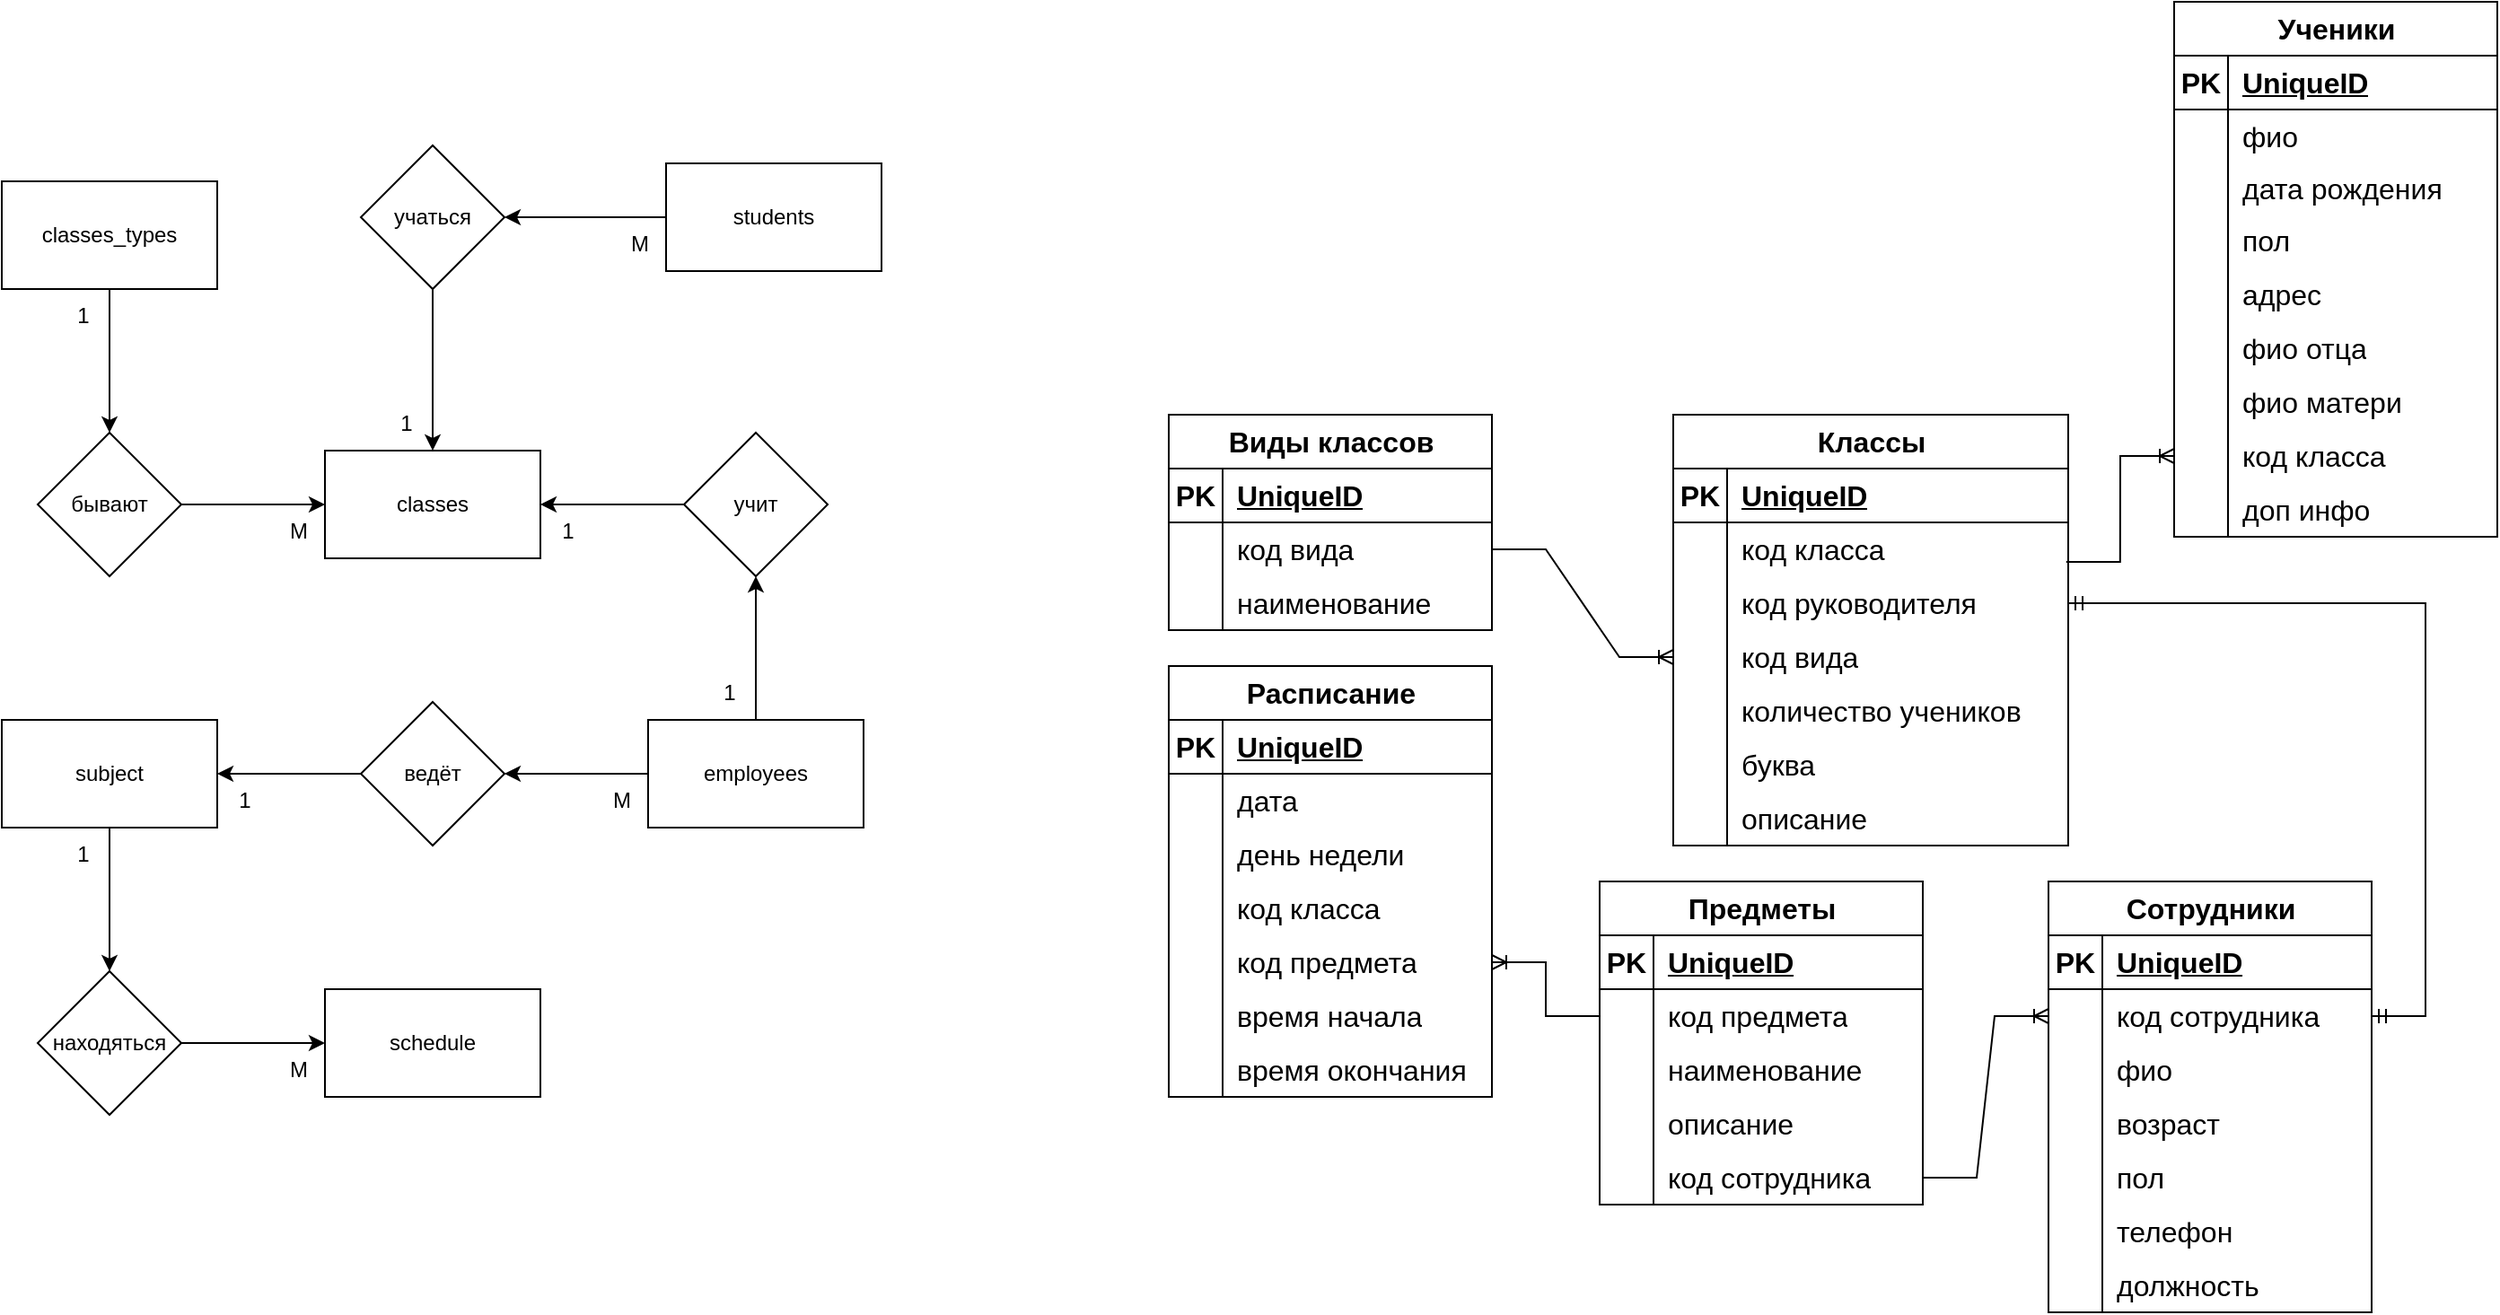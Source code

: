 <mxfile version="22.1.12" type="device">
  <diagram name="Страница — 1" id="udz5jF7b_yETzvx5t7V3">
    <mxGraphModel dx="4974" dy="5427" grid="1" gridSize="10" guides="1" tooltips="1" connect="1" arrows="1" fold="1" page="1" pageScale="1" pageWidth="3300" pageHeight="4681" background="none" math="0" shadow="0">
      <root>
        <mxCell id="0" />
        <mxCell id="1" parent="0" />
        <mxCell id="CUvUsSpWCj9z8Dm32LFg-7" value="Расписание" style="shape=table;startSize=30;container=1;collapsible=1;childLayout=tableLayout;fixedRows=1;rowLines=0;fontStyle=1;align=center;resizeLast=1;html=1;fontSize=16;" parent="1" vertex="1">
          <mxGeometry x="-130" y="-270" width="180" height="240" as="geometry" />
        </mxCell>
        <mxCell id="CUvUsSpWCj9z8Dm32LFg-8" value="" style="shape=tableRow;horizontal=0;startSize=0;swimlaneHead=0;swimlaneBody=0;fillColor=none;collapsible=0;dropTarget=0;points=[[0,0.5],[1,0.5]];portConstraint=eastwest;top=0;left=0;right=0;bottom=1;fontSize=16;" parent="CUvUsSpWCj9z8Dm32LFg-7" vertex="1">
          <mxGeometry y="30" width="180" height="30" as="geometry" />
        </mxCell>
        <mxCell id="CUvUsSpWCj9z8Dm32LFg-9" value="PK" style="shape=partialRectangle;connectable=0;fillColor=none;top=0;left=0;bottom=0;right=0;fontStyle=1;overflow=hidden;whiteSpace=wrap;html=1;fontSize=16;" parent="CUvUsSpWCj9z8Dm32LFg-8" vertex="1">
          <mxGeometry width="30" height="30" as="geometry">
            <mxRectangle width="30" height="30" as="alternateBounds" />
          </mxGeometry>
        </mxCell>
        <mxCell id="CUvUsSpWCj9z8Dm32LFg-10" value="UniqueID" style="shape=partialRectangle;connectable=0;fillColor=none;top=0;left=0;bottom=0;right=0;align=left;spacingLeft=6;fontStyle=5;overflow=hidden;whiteSpace=wrap;html=1;fontSize=16;" parent="CUvUsSpWCj9z8Dm32LFg-8" vertex="1">
          <mxGeometry x="30" width="150" height="30" as="geometry">
            <mxRectangle width="150" height="30" as="alternateBounds" />
          </mxGeometry>
        </mxCell>
        <mxCell id="CUvUsSpWCj9z8Dm32LFg-11" value="" style="shape=tableRow;horizontal=0;startSize=0;swimlaneHead=0;swimlaneBody=0;fillColor=none;collapsible=0;dropTarget=0;points=[[0,0.5],[1,0.5]];portConstraint=eastwest;top=0;left=0;right=0;bottom=0;fontSize=16;" parent="CUvUsSpWCj9z8Dm32LFg-7" vertex="1">
          <mxGeometry y="60" width="180" height="30" as="geometry" />
        </mxCell>
        <mxCell id="CUvUsSpWCj9z8Dm32LFg-12" value="" style="shape=partialRectangle;connectable=0;fillColor=none;top=0;left=0;bottom=0;right=0;editable=1;overflow=hidden;whiteSpace=wrap;html=1;fontSize=16;" parent="CUvUsSpWCj9z8Dm32LFg-11" vertex="1">
          <mxGeometry width="30" height="30" as="geometry">
            <mxRectangle width="30" height="30" as="alternateBounds" />
          </mxGeometry>
        </mxCell>
        <mxCell id="CUvUsSpWCj9z8Dm32LFg-13" value="дата" style="shape=partialRectangle;connectable=0;fillColor=none;top=0;left=0;bottom=0;right=0;align=left;spacingLeft=6;overflow=hidden;whiteSpace=wrap;html=1;fontSize=16;" parent="CUvUsSpWCj9z8Dm32LFg-11" vertex="1">
          <mxGeometry x="30" width="150" height="30" as="geometry">
            <mxRectangle width="150" height="30" as="alternateBounds" />
          </mxGeometry>
        </mxCell>
        <mxCell id="CUvUsSpWCj9z8Dm32LFg-14" value="" style="shape=tableRow;horizontal=0;startSize=0;swimlaneHead=0;swimlaneBody=0;fillColor=none;collapsible=0;dropTarget=0;points=[[0,0.5],[1,0.5]];portConstraint=eastwest;top=0;left=0;right=0;bottom=0;fontSize=16;" parent="CUvUsSpWCj9z8Dm32LFg-7" vertex="1">
          <mxGeometry y="90" width="180" height="30" as="geometry" />
        </mxCell>
        <mxCell id="CUvUsSpWCj9z8Dm32LFg-15" value="" style="shape=partialRectangle;connectable=0;fillColor=none;top=0;left=0;bottom=0;right=0;editable=1;overflow=hidden;whiteSpace=wrap;html=1;fontSize=16;" parent="CUvUsSpWCj9z8Dm32LFg-14" vertex="1">
          <mxGeometry width="30" height="30" as="geometry">
            <mxRectangle width="30" height="30" as="alternateBounds" />
          </mxGeometry>
        </mxCell>
        <mxCell id="CUvUsSpWCj9z8Dm32LFg-16" value="день недели" style="shape=partialRectangle;connectable=0;fillColor=none;top=0;left=0;bottom=0;right=0;align=left;spacingLeft=6;overflow=hidden;whiteSpace=wrap;html=1;fontSize=16;" parent="CUvUsSpWCj9z8Dm32LFg-14" vertex="1">
          <mxGeometry x="30" width="150" height="30" as="geometry">
            <mxRectangle width="150" height="30" as="alternateBounds" />
          </mxGeometry>
        </mxCell>
        <mxCell id="CUvUsSpWCj9z8Dm32LFg-17" value="" style="shape=tableRow;horizontal=0;startSize=0;swimlaneHead=0;swimlaneBody=0;fillColor=none;collapsible=0;dropTarget=0;points=[[0,0.5],[1,0.5]];portConstraint=eastwest;top=0;left=0;right=0;bottom=0;fontSize=16;" parent="CUvUsSpWCj9z8Dm32LFg-7" vertex="1">
          <mxGeometry y="120" width="180" height="30" as="geometry" />
        </mxCell>
        <mxCell id="CUvUsSpWCj9z8Dm32LFg-18" value="" style="shape=partialRectangle;connectable=0;fillColor=none;top=0;left=0;bottom=0;right=0;editable=1;overflow=hidden;whiteSpace=wrap;html=1;fontSize=16;" parent="CUvUsSpWCj9z8Dm32LFg-17" vertex="1">
          <mxGeometry width="30" height="30" as="geometry">
            <mxRectangle width="30" height="30" as="alternateBounds" />
          </mxGeometry>
        </mxCell>
        <mxCell id="CUvUsSpWCj9z8Dm32LFg-19" value="код класса" style="shape=partialRectangle;connectable=0;fillColor=none;top=0;left=0;bottom=0;right=0;align=left;spacingLeft=6;overflow=hidden;whiteSpace=wrap;html=1;fontSize=16;" parent="CUvUsSpWCj9z8Dm32LFg-17" vertex="1">
          <mxGeometry x="30" width="150" height="30" as="geometry">
            <mxRectangle width="150" height="30" as="alternateBounds" />
          </mxGeometry>
        </mxCell>
        <mxCell id="CUvUsSpWCj9z8Dm32LFg-85" style="shape=tableRow;horizontal=0;startSize=0;swimlaneHead=0;swimlaneBody=0;fillColor=none;collapsible=0;dropTarget=0;points=[[0,0.5],[1,0.5]];portConstraint=eastwest;top=0;left=0;right=0;bottom=0;fontSize=16;" parent="CUvUsSpWCj9z8Dm32LFg-7" vertex="1">
          <mxGeometry y="150" width="180" height="30" as="geometry" />
        </mxCell>
        <mxCell id="CUvUsSpWCj9z8Dm32LFg-86" style="shape=partialRectangle;connectable=0;fillColor=none;top=0;left=0;bottom=0;right=0;editable=1;overflow=hidden;whiteSpace=wrap;html=1;fontSize=16;" parent="CUvUsSpWCj9z8Dm32LFg-85" vertex="1">
          <mxGeometry width="30" height="30" as="geometry">
            <mxRectangle width="30" height="30" as="alternateBounds" />
          </mxGeometry>
        </mxCell>
        <mxCell id="CUvUsSpWCj9z8Dm32LFg-87" value="код предмета" style="shape=partialRectangle;connectable=0;fillColor=none;top=0;left=0;bottom=0;right=0;align=left;spacingLeft=6;overflow=hidden;whiteSpace=wrap;html=1;fontSize=16;" parent="CUvUsSpWCj9z8Dm32LFg-85" vertex="1">
          <mxGeometry x="30" width="150" height="30" as="geometry">
            <mxRectangle width="150" height="30" as="alternateBounds" />
          </mxGeometry>
        </mxCell>
        <mxCell id="CUvUsSpWCj9z8Dm32LFg-88" style="shape=tableRow;horizontal=0;startSize=0;swimlaneHead=0;swimlaneBody=0;fillColor=none;collapsible=0;dropTarget=0;points=[[0,0.5],[1,0.5]];portConstraint=eastwest;top=0;left=0;right=0;bottom=0;fontSize=16;" parent="CUvUsSpWCj9z8Dm32LFg-7" vertex="1">
          <mxGeometry y="180" width="180" height="30" as="geometry" />
        </mxCell>
        <mxCell id="CUvUsSpWCj9z8Dm32LFg-89" style="shape=partialRectangle;connectable=0;fillColor=none;top=0;left=0;bottom=0;right=0;editable=1;overflow=hidden;whiteSpace=wrap;html=1;fontSize=16;" parent="CUvUsSpWCj9z8Dm32LFg-88" vertex="1">
          <mxGeometry width="30" height="30" as="geometry">
            <mxRectangle width="30" height="30" as="alternateBounds" />
          </mxGeometry>
        </mxCell>
        <mxCell id="CUvUsSpWCj9z8Dm32LFg-90" value="время начала" style="shape=partialRectangle;connectable=0;fillColor=none;top=0;left=0;bottom=0;right=0;align=left;spacingLeft=6;overflow=hidden;whiteSpace=wrap;html=1;fontSize=16;" parent="CUvUsSpWCj9z8Dm32LFg-88" vertex="1">
          <mxGeometry x="30" width="150" height="30" as="geometry">
            <mxRectangle width="150" height="30" as="alternateBounds" />
          </mxGeometry>
        </mxCell>
        <mxCell id="CUvUsSpWCj9z8Dm32LFg-91" style="shape=tableRow;horizontal=0;startSize=0;swimlaneHead=0;swimlaneBody=0;fillColor=none;collapsible=0;dropTarget=0;points=[[0,0.5],[1,0.5]];portConstraint=eastwest;top=0;left=0;right=0;bottom=0;fontSize=16;" parent="CUvUsSpWCj9z8Dm32LFg-7" vertex="1">
          <mxGeometry y="210" width="180" height="30" as="geometry" />
        </mxCell>
        <mxCell id="CUvUsSpWCj9z8Dm32LFg-92" style="shape=partialRectangle;connectable=0;fillColor=none;top=0;left=0;bottom=0;right=0;editable=1;overflow=hidden;whiteSpace=wrap;html=1;fontSize=16;" parent="CUvUsSpWCj9z8Dm32LFg-91" vertex="1">
          <mxGeometry width="30" height="30" as="geometry">
            <mxRectangle width="30" height="30" as="alternateBounds" />
          </mxGeometry>
        </mxCell>
        <mxCell id="CUvUsSpWCj9z8Dm32LFg-93" value="время окончания" style="shape=partialRectangle;connectable=0;fillColor=none;top=0;left=0;bottom=0;right=0;align=left;spacingLeft=6;overflow=hidden;whiteSpace=wrap;html=1;fontSize=16;" parent="CUvUsSpWCj9z8Dm32LFg-91" vertex="1">
          <mxGeometry x="30" width="150" height="30" as="geometry">
            <mxRectangle width="150" height="30" as="alternateBounds" />
          </mxGeometry>
        </mxCell>
        <mxCell id="CUvUsSpWCj9z8Dm32LFg-20" value="Сотрудники" style="shape=table;startSize=30;container=1;collapsible=1;childLayout=tableLayout;fixedRows=1;rowLines=0;fontStyle=1;align=center;resizeLast=1;html=1;fontSize=16;" parent="1" vertex="1">
          <mxGeometry x="360" y="-150" width="180" height="240" as="geometry" />
        </mxCell>
        <mxCell id="CUvUsSpWCj9z8Dm32LFg-21" value="" style="shape=tableRow;horizontal=0;startSize=0;swimlaneHead=0;swimlaneBody=0;fillColor=none;collapsible=0;dropTarget=0;points=[[0,0.5],[1,0.5]];portConstraint=eastwest;top=0;left=0;right=0;bottom=1;fontSize=16;" parent="CUvUsSpWCj9z8Dm32LFg-20" vertex="1">
          <mxGeometry y="30" width="180" height="30" as="geometry" />
        </mxCell>
        <mxCell id="CUvUsSpWCj9z8Dm32LFg-22" value="PK" style="shape=partialRectangle;connectable=0;fillColor=none;top=0;left=0;bottom=0;right=0;fontStyle=1;overflow=hidden;whiteSpace=wrap;html=1;fontSize=16;" parent="CUvUsSpWCj9z8Dm32LFg-21" vertex="1">
          <mxGeometry width="30" height="30" as="geometry">
            <mxRectangle width="30" height="30" as="alternateBounds" />
          </mxGeometry>
        </mxCell>
        <mxCell id="CUvUsSpWCj9z8Dm32LFg-23" value="UniqueID" style="shape=partialRectangle;connectable=0;fillColor=none;top=0;left=0;bottom=0;right=0;align=left;spacingLeft=6;fontStyle=5;overflow=hidden;whiteSpace=wrap;html=1;fontSize=16;" parent="CUvUsSpWCj9z8Dm32LFg-21" vertex="1">
          <mxGeometry x="30" width="150" height="30" as="geometry">
            <mxRectangle width="150" height="30" as="alternateBounds" />
          </mxGeometry>
        </mxCell>
        <mxCell id="CUvUsSpWCj9z8Dm32LFg-24" value="" style="shape=tableRow;horizontal=0;startSize=0;swimlaneHead=0;swimlaneBody=0;fillColor=none;collapsible=0;dropTarget=0;points=[[0,0.5],[1,0.5]];portConstraint=eastwest;top=0;left=0;right=0;bottom=0;fontSize=16;" parent="CUvUsSpWCj9z8Dm32LFg-20" vertex="1">
          <mxGeometry y="60" width="180" height="30" as="geometry" />
        </mxCell>
        <mxCell id="CUvUsSpWCj9z8Dm32LFg-25" value="" style="shape=partialRectangle;connectable=0;fillColor=none;top=0;left=0;bottom=0;right=0;editable=1;overflow=hidden;whiteSpace=wrap;html=1;fontSize=16;" parent="CUvUsSpWCj9z8Dm32LFg-24" vertex="1">
          <mxGeometry width="30" height="30" as="geometry">
            <mxRectangle width="30" height="30" as="alternateBounds" />
          </mxGeometry>
        </mxCell>
        <mxCell id="CUvUsSpWCj9z8Dm32LFg-26" value="код сотрудника" style="shape=partialRectangle;connectable=0;fillColor=none;top=0;left=0;bottom=0;right=0;align=left;spacingLeft=6;overflow=hidden;whiteSpace=wrap;html=1;fontSize=16;" parent="CUvUsSpWCj9z8Dm32LFg-24" vertex="1">
          <mxGeometry x="30" width="150" height="30" as="geometry">
            <mxRectangle width="150" height="30" as="alternateBounds" />
          </mxGeometry>
        </mxCell>
        <mxCell id="CUvUsSpWCj9z8Dm32LFg-27" value="" style="shape=tableRow;horizontal=0;startSize=0;swimlaneHead=0;swimlaneBody=0;fillColor=none;collapsible=0;dropTarget=0;points=[[0,0.5],[1,0.5]];portConstraint=eastwest;top=0;left=0;right=0;bottom=0;fontSize=16;" parent="CUvUsSpWCj9z8Dm32LFg-20" vertex="1">
          <mxGeometry y="90" width="180" height="30" as="geometry" />
        </mxCell>
        <mxCell id="CUvUsSpWCj9z8Dm32LFg-28" value="" style="shape=partialRectangle;connectable=0;fillColor=none;top=0;left=0;bottom=0;right=0;editable=1;overflow=hidden;whiteSpace=wrap;html=1;fontSize=16;" parent="CUvUsSpWCj9z8Dm32LFg-27" vertex="1">
          <mxGeometry width="30" height="30" as="geometry">
            <mxRectangle width="30" height="30" as="alternateBounds" />
          </mxGeometry>
        </mxCell>
        <mxCell id="CUvUsSpWCj9z8Dm32LFg-29" value="фио" style="shape=partialRectangle;connectable=0;fillColor=none;top=0;left=0;bottom=0;right=0;align=left;spacingLeft=6;overflow=hidden;whiteSpace=wrap;html=1;fontSize=16;" parent="CUvUsSpWCj9z8Dm32LFg-27" vertex="1">
          <mxGeometry x="30" width="150" height="30" as="geometry">
            <mxRectangle width="150" height="30" as="alternateBounds" />
          </mxGeometry>
        </mxCell>
        <mxCell id="CUvUsSpWCj9z8Dm32LFg-30" value="" style="shape=tableRow;horizontal=0;startSize=0;swimlaneHead=0;swimlaneBody=0;fillColor=none;collapsible=0;dropTarget=0;points=[[0,0.5],[1,0.5]];portConstraint=eastwest;top=0;left=0;right=0;bottom=0;fontSize=16;" parent="CUvUsSpWCj9z8Dm32LFg-20" vertex="1">
          <mxGeometry y="120" width="180" height="30" as="geometry" />
        </mxCell>
        <mxCell id="CUvUsSpWCj9z8Dm32LFg-31" value="" style="shape=partialRectangle;connectable=0;fillColor=none;top=0;left=0;bottom=0;right=0;editable=1;overflow=hidden;whiteSpace=wrap;html=1;fontSize=16;" parent="CUvUsSpWCj9z8Dm32LFg-30" vertex="1">
          <mxGeometry width="30" height="30" as="geometry">
            <mxRectangle width="30" height="30" as="alternateBounds" />
          </mxGeometry>
        </mxCell>
        <mxCell id="CUvUsSpWCj9z8Dm32LFg-32" value="возраст" style="shape=partialRectangle;connectable=0;fillColor=none;top=0;left=0;bottom=0;right=0;align=left;spacingLeft=6;overflow=hidden;whiteSpace=wrap;html=1;fontSize=16;" parent="CUvUsSpWCj9z8Dm32LFg-30" vertex="1">
          <mxGeometry x="30" width="150" height="30" as="geometry">
            <mxRectangle width="150" height="30" as="alternateBounds" />
          </mxGeometry>
        </mxCell>
        <mxCell id="CUvUsSpWCj9z8Dm32LFg-133" style="shape=tableRow;horizontal=0;startSize=0;swimlaneHead=0;swimlaneBody=0;fillColor=none;collapsible=0;dropTarget=0;points=[[0,0.5],[1,0.5]];portConstraint=eastwest;top=0;left=0;right=0;bottom=0;fontSize=16;" parent="CUvUsSpWCj9z8Dm32LFg-20" vertex="1">
          <mxGeometry y="150" width="180" height="30" as="geometry" />
        </mxCell>
        <mxCell id="CUvUsSpWCj9z8Dm32LFg-134" style="shape=partialRectangle;connectable=0;fillColor=none;top=0;left=0;bottom=0;right=0;editable=1;overflow=hidden;whiteSpace=wrap;html=1;fontSize=16;" parent="CUvUsSpWCj9z8Dm32LFg-133" vertex="1">
          <mxGeometry width="30" height="30" as="geometry">
            <mxRectangle width="30" height="30" as="alternateBounds" />
          </mxGeometry>
        </mxCell>
        <mxCell id="CUvUsSpWCj9z8Dm32LFg-135" value="пол" style="shape=partialRectangle;connectable=0;fillColor=none;top=0;left=0;bottom=0;right=0;align=left;spacingLeft=6;overflow=hidden;whiteSpace=wrap;html=1;fontSize=16;" parent="CUvUsSpWCj9z8Dm32LFg-133" vertex="1">
          <mxGeometry x="30" width="150" height="30" as="geometry">
            <mxRectangle width="150" height="30" as="alternateBounds" />
          </mxGeometry>
        </mxCell>
        <mxCell id="CUvUsSpWCj9z8Dm32LFg-136" style="shape=tableRow;horizontal=0;startSize=0;swimlaneHead=0;swimlaneBody=0;fillColor=none;collapsible=0;dropTarget=0;points=[[0,0.5],[1,0.5]];portConstraint=eastwest;top=0;left=0;right=0;bottom=0;fontSize=16;" parent="CUvUsSpWCj9z8Dm32LFg-20" vertex="1">
          <mxGeometry y="180" width="180" height="30" as="geometry" />
        </mxCell>
        <mxCell id="CUvUsSpWCj9z8Dm32LFg-137" style="shape=partialRectangle;connectable=0;fillColor=none;top=0;left=0;bottom=0;right=0;editable=1;overflow=hidden;whiteSpace=wrap;html=1;fontSize=16;" parent="CUvUsSpWCj9z8Dm32LFg-136" vertex="1">
          <mxGeometry width="30" height="30" as="geometry">
            <mxRectangle width="30" height="30" as="alternateBounds" />
          </mxGeometry>
        </mxCell>
        <mxCell id="CUvUsSpWCj9z8Dm32LFg-138" value="телефон" style="shape=partialRectangle;connectable=0;fillColor=none;top=0;left=0;bottom=0;right=0;align=left;spacingLeft=6;overflow=hidden;whiteSpace=wrap;html=1;fontSize=16;" parent="CUvUsSpWCj9z8Dm32LFg-136" vertex="1">
          <mxGeometry x="30" width="150" height="30" as="geometry">
            <mxRectangle width="150" height="30" as="alternateBounds" />
          </mxGeometry>
        </mxCell>
        <mxCell id="CUvUsSpWCj9z8Dm32LFg-139" style="shape=tableRow;horizontal=0;startSize=0;swimlaneHead=0;swimlaneBody=0;fillColor=none;collapsible=0;dropTarget=0;points=[[0,0.5],[1,0.5]];portConstraint=eastwest;top=0;left=0;right=0;bottom=0;fontSize=16;" parent="CUvUsSpWCj9z8Dm32LFg-20" vertex="1">
          <mxGeometry y="210" width="180" height="30" as="geometry" />
        </mxCell>
        <mxCell id="CUvUsSpWCj9z8Dm32LFg-140" style="shape=partialRectangle;connectable=0;fillColor=none;top=0;left=0;bottom=0;right=0;editable=1;overflow=hidden;whiteSpace=wrap;html=1;fontSize=16;" parent="CUvUsSpWCj9z8Dm32LFg-139" vertex="1">
          <mxGeometry width="30" height="30" as="geometry">
            <mxRectangle width="30" height="30" as="alternateBounds" />
          </mxGeometry>
        </mxCell>
        <mxCell id="CUvUsSpWCj9z8Dm32LFg-141" value="должность" style="shape=partialRectangle;connectable=0;fillColor=none;top=0;left=0;bottom=0;right=0;align=left;spacingLeft=6;overflow=hidden;whiteSpace=wrap;html=1;fontSize=16;" parent="CUvUsSpWCj9z8Dm32LFg-139" vertex="1">
          <mxGeometry x="30" width="150" height="30" as="geometry">
            <mxRectangle width="150" height="30" as="alternateBounds" />
          </mxGeometry>
        </mxCell>
        <mxCell id="CUvUsSpWCj9z8Dm32LFg-33" value="Ученики" style="shape=table;startSize=30;container=1;collapsible=1;childLayout=tableLayout;fixedRows=1;rowLines=0;fontStyle=1;align=center;resizeLast=1;html=1;fontSize=16;" parent="1" vertex="1">
          <mxGeometry x="430" y="-640" width="180" height="298" as="geometry" />
        </mxCell>
        <mxCell id="CUvUsSpWCj9z8Dm32LFg-34" value="" style="shape=tableRow;horizontal=0;startSize=0;swimlaneHead=0;swimlaneBody=0;fillColor=none;collapsible=0;dropTarget=0;points=[[0,0.5],[1,0.5]];portConstraint=eastwest;top=0;left=0;right=0;bottom=1;fontSize=16;" parent="CUvUsSpWCj9z8Dm32LFg-33" vertex="1">
          <mxGeometry y="30" width="180" height="30" as="geometry" />
        </mxCell>
        <mxCell id="CUvUsSpWCj9z8Dm32LFg-35" value="PK" style="shape=partialRectangle;connectable=0;fillColor=none;top=0;left=0;bottom=0;right=0;fontStyle=1;overflow=hidden;whiteSpace=wrap;html=1;fontSize=16;" parent="CUvUsSpWCj9z8Dm32LFg-34" vertex="1">
          <mxGeometry width="30" height="30" as="geometry">
            <mxRectangle width="30" height="30" as="alternateBounds" />
          </mxGeometry>
        </mxCell>
        <mxCell id="CUvUsSpWCj9z8Dm32LFg-36" value="UniqueID" style="shape=partialRectangle;connectable=0;fillColor=none;top=0;left=0;bottom=0;right=0;align=left;spacingLeft=6;fontStyle=5;overflow=hidden;whiteSpace=wrap;html=1;fontSize=16;" parent="CUvUsSpWCj9z8Dm32LFg-34" vertex="1">
          <mxGeometry x="30" width="150" height="30" as="geometry">
            <mxRectangle width="150" height="30" as="alternateBounds" />
          </mxGeometry>
        </mxCell>
        <mxCell id="CUvUsSpWCj9z8Dm32LFg-37" value="" style="shape=tableRow;horizontal=0;startSize=0;swimlaneHead=0;swimlaneBody=0;fillColor=none;collapsible=0;dropTarget=0;points=[[0,0.5],[1,0.5]];portConstraint=eastwest;top=0;left=0;right=0;bottom=0;fontSize=16;" parent="CUvUsSpWCj9z8Dm32LFg-33" vertex="1">
          <mxGeometry y="60" width="180" height="30" as="geometry" />
        </mxCell>
        <mxCell id="CUvUsSpWCj9z8Dm32LFg-38" value="" style="shape=partialRectangle;connectable=0;fillColor=none;top=0;left=0;bottom=0;right=0;editable=1;overflow=hidden;whiteSpace=wrap;html=1;fontSize=16;" parent="CUvUsSpWCj9z8Dm32LFg-37" vertex="1">
          <mxGeometry width="30" height="30" as="geometry">
            <mxRectangle width="30" height="30" as="alternateBounds" />
          </mxGeometry>
        </mxCell>
        <mxCell id="CUvUsSpWCj9z8Dm32LFg-39" value="фио" style="shape=partialRectangle;connectable=0;fillColor=none;top=0;left=0;bottom=0;right=0;align=left;spacingLeft=6;overflow=hidden;whiteSpace=wrap;html=1;fontSize=16;" parent="CUvUsSpWCj9z8Dm32LFg-37" vertex="1">
          <mxGeometry x="30" width="150" height="30" as="geometry">
            <mxRectangle width="150" height="30" as="alternateBounds" />
          </mxGeometry>
        </mxCell>
        <mxCell id="CUvUsSpWCj9z8Dm32LFg-40" value="" style="shape=tableRow;horizontal=0;startSize=0;swimlaneHead=0;swimlaneBody=0;fillColor=none;collapsible=0;dropTarget=0;points=[[0,0.5],[1,0.5]];portConstraint=eastwest;top=0;left=0;right=0;bottom=0;fontSize=16;" parent="CUvUsSpWCj9z8Dm32LFg-33" vertex="1">
          <mxGeometry y="90" width="180" height="28" as="geometry" />
        </mxCell>
        <mxCell id="CUvUsSpWCj9z8Dm32LFg-41" value="" style="shape=partialRectangle;connectable=0;fillColor=none;top=0;left=0;bottom=0;right=0;editable=1;overflow=hidden;whiteSpace=wrap;html=1;fontSize=16;" parent="CUvUsSpWCj9z8Dm32LFg-40" vertex="1">
          <mxGeometry width="30" height="28" as="geometry">
            <mxRectangle width="30" height="28" as="alternateBounds" />
          </mxGeometry>
        </mxCell>
        <mxCell id="CUvUsSpWCj9z8Dm32LFg-42" value="дата рождения" style="shape=partialRectangle;connectable=0;fillColor=none;top=0;left=0;bottom=0;right=0;align=left;spacingLeft=6;overflow=hidden;whiteSpace=wrap;html=1;fontSize=16;" parent="CUvUsSpWCj9z8Dm32LFg-40" vertex="1">
          <mxGeometry x="30" width="150" height="28" as="geometry">
            <mxRectangle width="150" height="28" as="alternateBounds" />
          </mxGeometry>
        </mxCell>
        <mxCell id="CUvUsSpWCj9z8Dm32LFg-43" value="" style="shape=tableRow;horizontal=0;startSize=0;swimlaneHead=0;swimlaneBody=0;fillColor=none;collapsible=0;dropTarget=0;points=[[0,0.5],[1,0.5]];portConstraint=eastwest;top=0;left=0;right=0;bottom=0;fontSize=16;" parent="CUvUsSpWCj9z8Dm32LFg-33" vertex="1">
          <mxGeometry y="118" width="180" height="30" as="geometry" />
        </mxCell>
        <mxCell id="CUvUsSpWCj9z8Dm32LFg-44" value="" style="shape=partialRectangle;connectable=0;fillColor=none;top=0;left=0;bottom=0;right=0;editable=1;overflow=hidden;whiteSpace=wrap;html=1;fontSize=16;" parent="CUvUsSpWCj9z8Dm32LFg-43" vertex="1">
          <mxGeometry width="30" height="30" as="geometry">
            <mxRectangle width="30" height="30" as="alternateBounds" />
          </mxGeometry>
        </mxCell>
        <mxCell id="CUvUsSpWCj9z8Dm32LFg-45" value="пол" style="shape=partialRectangle;connectable=0;fillColor=none;top=0;left=0;bottom=0;right=0;align=left;spacingLeft=6;overflow=hidden;whiteSpace=wrap;html=1;fontSize=16;" parent="CUvUsSpWCj9z8Dm32LFg-43" vertex="1">
          <mxGeometry x="30" width="150" height="30" as="geometry">
            <mxRectangle width="150" height="30" as="alternateBounds" />
          </mxGeometry>
        </mxCell>
        <mxCell id="CUvUsSpWCj9z8Dm32LFg-118" style="shape=tableRow;horizontal=0;startSize=0;swimlaneHead=0;swimlaneBody=0;fillColor=none;collapsible=0;dropTarget=0;points=[[0,0.5],[1,0.5]];portConstraint=eastwest;top=0;left=0;right=0;bottom=0;fontSize=16;" parent="CUvUsSpWCj9z8Dm32LFg-33" vertex="1">
          <mxGeometry y="148" width="180" height="30" as="geometry" />
        </mxCell>
        <mxCell id="CUvUsSpWCj9z8Dm32LFg-119" style="shape=partialRectangle;connectable=0;fillColor=none;top=0;left=0;bottom=0;right=0;editable=1;overflow=hidden;whiteSpace=wrap;html=1;fontSize=16;" parent="CUvUsSpWCj9z8Dm32LFg-118" vertex="1">
          <mxGeometry width="30" height="30" as="geometry">
            <mxRectangle width="30" height="30" as="alternateBounds" />
          </mxGeometry>
        </mxCell>
        <mxCell id="CUvUsSpWCj9z8Dm32LFg-120" value="адрес" style="shape=partialRectangle;connectable=0;fillColor=none;top=0;left=0;bottom=0;right=0;align=left;spacingLeft=6;overflow=hidden;whiteSpace=wrap;html=1;fontSize=16;" parent="CUvUsSpWCj9z8Dm32LFg-118" vertex="1">
          <mxGeometry x="30" width="150" height="30" as="geometry">
            <mxRectangle width="150" height="30" as="alternateBounds" />
          </mxGeometry>
        </mxCell>
        <mxCell id="CUvUsSpWCj9z8Dm32LFg-121" style="shape=tableRow;horizontal=0;startSize=0;swimlaneHead=0;swimlaneBody=0;fillColor=none;collapsible=0;dropTarget=0;points=[[0,0.5],[1,0.5]];portConstraint=eastwest;top=0;left=0;right=0;bottom=0;fontSize=16;" parent="CUvUsSpWCj9z8Dm32LFg-33" vertex="1">
          <mxGeometry y="178" width="180" height="30" as="geometry" />
        </mxCell>
        <mxCell id="CUvUsSpWCj9z8Dm32LFg-122" style="shape=partialRectangle;connectable=0;fillColor=none;top=0;left=0;bottom=0;right=0;editable=1;overflow=hidden;whiteSpace=wrap;html=1;fontSize=16;" parent="CUvUsSpWCj9z8Dm32LFg-121" vertex="1">
          <mxGeometry width="30" height="30" as="geometry">
            <mxRectangle width="30" height="30" as="alternateBounds" />
          </mxGeometry>
        </mxCell>
        <mxCell id="CUvUsSpWCj9z8Dm32LFg-123" value="фио отца" style="shape=partialRectangle;connectable=0;fillColor=none;top=0;left=0;bottom=0;right=0;align=left;spacingLeft=6;overflow=hidden;whiteSpace=wrap;html=1;fontSize=16;" parent="CUvUsSpWCj9z8Dm32LFg-121" vertex="1">
          <mxGeometry x="30" width="150" height="30" as="geometry">
            <mxRectangle width="150" height="30" as="alternateBounds" />
          </mxGeometry>
        </mxCell>
        <mxCell id="CUvUsSpWCj9z8Dm32LFg-124" style="shape=tableRow;horizontal=0;startSize=0;swimlaneHead=0;swimlaneBody=0;fillColor=none;collapsible=0;dropTarget=0;points=[[0,0.5],[1,0.5]];portConstraint=eastwest;top=0;left=0;right=0;bottom=0;fontSize=16;" parent="CUvUsSpWCj9z8Dm32LFg-33" vertex="1">
          <mxGeometry y="208" width="180" height="30" as="geometry" />
        </mxCell>
        <mxCell id="CUvUsSpWCj9z8Dm32LFg-125" style="shape=partialRectangle;connectable=0;fillColor=none;top=0;left=0;bottom=0;right=0;editable=1;overflow=hidden;whiteSpace=wrap;html=1;fontSize=16;" parent="CUvUsSpWCj9z8Dm32LFg-124" vertex="1">
          <mxGeometry width="30" height="30" as="geometry">
            <mxRectangle width="30" height="30" as="alternateBounds" />
          </mxGeometry>
        </mxCell>
        <mxCell id="CUvUsSpWCj9z8Dm32LFg-126" value="фио матери" style="shape=partialRectangle;connectable=0;fillColor=none;top=0;left=0;bottom=0;right=0;align=left;spacingLeft=6;overflow=hidden;whiteSpace=wrap;html=1;fontSize=16;" parent="CUvUsSpWCj9z8Dm32LFg-124" vertex="1">
          <mxGeometry x="30" width="150" height="30" as="geometry">
            <mxRectangle width="150" height="30" as="alternateBounds" />
          </mxGeometry>
        </mxCell>
        <mxCell id="CUvUsSpWCj9z8Dm32LFg-127" style="shape=tableRow;horizontal=0;startSize=0;swimlaneHead=0;swimlaneBody=0;fillColor=none;collapsible=0;dropTarget=0;points=[[0,0.5],[1,0.5]];portConstraint=eastwest;top=0;left=0;right=0;bottom=0;fontSize=16;" parent="CUvUsSpWCj9z8Dm32LFg-33" vertex="1">
          <mxGeometry y="238" width="180" height="30" as="geometry" />
        </mxCell>
        <mxCell id="CUvUsSpWCj9z8Dm32LFg-128" style="shape=partialRectangle;connectable=0;fillColor=none;top=0;left=0;bottom=0;right=0;editable=1;overflow=hidden;whiteSpace=wrap;html=1;fontSize=16;" parent="CUvUsSpWCj9z8Dm32LFg-127" vertex="1">
          <mxGeometry width="30" height="30" as="geometry">
            <mxRectangle width="30" height="30" as="alternateBounds" />
          </mxGeometry>
        </mxCell>
        <mxCell id="CUvUsSpWCj9z8Dm32LFg-129" value="код класса" style="shape=partialRectangle;connectable=0;fillColor=none;top=0;left=0;bottom=0;right=0;align=left;spacingLeft=6;overflow=hidden;whiteSpace=wrap;html=1;fontSize=16;" parent="CUvUsSpWCj9z8Dm32LFg-127" vertex="1">
          <mxGeometry x="30" width="150" height="30" as="geometry">
            <mxRectangle width="150" height="30" as="alternateBounds" />
          </mxGeometry>
        </mxCell>
        <mxCell id="CUvUsSpWCj9z8Dm32LFg-130" style="shape=tableRow;horizontal=0;startSize=0;swimlaneHead=0;swimlaneBody=0;fillColor=none;collapsible=0;dropTarget=0;points=[[0,0.5],[1,0.5]];portConstraint=eastwest;top=0;left=0;right=0;bottom=0;fontSize=16;" parent="CUvUsSpWCj9z8Dm32LFg-33" vertex="1">
          <mxGeometry y="268" width="180" height="30" as="geometry" />
        </mxCell>
        <mxCell id="CUvUsSpWCj9z8Dm32LFg-131" style="shape=partialRectangle;connectable=0;fillColor=none;top=0;left=0;bottom=0;right=0;editable=1;overflow=hidden;whiteSpace=wrap;html=1;fontSize=16;" parent="CUvUsSpWCj9z8Dm32LFg-130" vertex="1">
          <mxGeometry width="30" height="30" as="geometry">
            <mxRectangle width="30" height="30" as="alternateBounds" />
          </mxGeometry>
        </mxCell>
        <mxCell id="CUvUsSpWCj9z8Dm32LFg-132" value="доп инфо" style="shape=partialRectangle;connectable=0;fillColor=none;top=0;left=0;bottom=0;right=0;align=left;spacingLeft=6;overflow=hidden;whiteSpace=wrap;html=1;fontSize=16;" parent="CUvUsSpWCj9z8Dm32LFg-130" vertex="1">
          <mxGeometry x="30" width="150" height="30" as="geometry">
            <mxRectangle width="150" height="30" as="alternateBounds" />
          </mxGeometry>
        </mxCell>
        <mxCell id="CUvUsSpWCj9z8Dm32LFg-46" value="Классы" style="shape=table;startSize=30;container=1;collapsible=1;childLayout=tableLayout;fixedRows=1;rowLines=0;fontStyle=1;align=center;resizeLast=1;html=1;fontSize=16;" parent="1" vertex="1">
          <mxGeometry x="151" y="-410" width="220" height="240" as="geometry" />
        </mxCell>
        <mxCell id="CUvUsSpWCj9z8Dm32LFg-47" value="" style="shape=tableRow;horizontal=0;startSize=0;swimlaneHead=0;swimlaneBody=0;fillColor=none;collapsible=0;dropTarget=0;points=[[0,0.5],[1,0.5]];portConstraint=eastwest;top=0;left=0;right=0;bottom=1;fontSize=16;" parent="CUvUsSpWCj9z8Dm32LFg-46" vertex="1">
          <mxGeometry y="30" width="220" height="30" as="geometry" />
        </mxCell>
        <mxCell id="CUvUsSpWCj9z8Dm32LFg-48" value="PK" style="shape=partialRectangle;connectable=0;fillColor=none;top=0;left=0;bottom=0;right=0;fontStyle=1;overflow=hidden;whiteSpace=wrap;html=1;fontSize=16;" parent="CUvUsSpWCj9z8Dm32LFg-47" vertex="1">
          <mxGeometry width="30" height="30" as="geometry">
            <mxRectangle width="30" height="30" as="alternateBounds" />
          </mxGeometry>
        </mxCell>
        <mxCell id="CUvUsSpWCj9z8Dm32LFg-49" value="UniqueID" style="shape=partialRectangle;connectable=0;fillColor=none;top=0;left=0;bottom=0;right=0;align=left;spacingLeft=6;fontStyle=5;overflow=hidden;whiteSpace=wrap;html=1;fontSize=16;" parent="CUvUsSpWCj9z8Dm32LFg-47" vertex="1">
          <mxGeometry x="30" width="190" height="30" as="geometry">
            <mxRectangle width="190" height="30" as="alternateBounds" />
          </mxGeometry>
        </mxCell>
        <mxCell id="CUvUsSpWCj9z8Dm32LFg-50" value="" style="shape=tableRow;horizontal=0;startSize=0;swimlaneHead=0;swimlaneBody=0;fillColor=none;collapsible=0;dropTarget=0;points=[[0,0.5],[1,0.5]];portConstraint=eastwest;top=0;left=0;right=0;bottom=0;fontSize=16;" parent="CUvUsSpWCj9z8Dm32LFg-46" vertex="1">
          <mxGeometry y="60" width="220" height="30" as="geometry" />
        </mxCell>
        <mxCell id="CUvUsSpWCj9z8Dm32LFg-51" value="" style="shape=partialRectangle;connectable=0;fillColor=none;top=0;left=0;bottom=0;right=0;editable=1;overflow=hidden;whiteSpace=wrap;html=1;fontSize=16;" parent="CUvUsSpWCj9z8Dm32LFg-50" vertex="1">
          <mxGeometry width="30" height="30" as="geometry">
            <mxRectangle width="30" height="30" as="alternateBounds" />
          </mxGeometry>
        </mxCell>
        <mxCell id="CUvUsSpWCj9z8Dm32LFg-52" value="код класса" style="shape=partialRectangle;connectable=0;fillColor=none;top=0;left=0;bottom=0;right=0;align=left;spacingLeft=6;overflow=hidden;whiteSpace=wrap;html=1;fontSize=16;" parent="CUvUsSpWCj9z8Dm32LFg-50" vertex="1">
          <mxGeometry x="30" width="190" height="30" as="geometry">
            <mxRectangle width="190" height="30" as="alternateBounds" />
          </mxGeometry>
        </mxCell>
        <mxCell id="CUvUsSpWCj9z8Dm32LFg-53" value="" style="shape=tableRow;horizontal=0;startSize=0;swimlaneHead=0;swimlaneBody=0;fillColor=none;collapsible=0;dropTarget=0;points=[[0,0.5],[1,0.5]];portConstraint=eastwest;top=0;left=0;right=0;bottom=0;fontSize=16;" parent="CUvUsSpWCj9z8Dm32LFg-46" vertex="1">
          <mxGeometry y="90" width="220" height="30" as="geometry" />
        </mxCell>
        <mxCell id="CUvUsSpWCj9z8Dm32LFg-54" value="" style="shape=partialRectangle;connectable=0;fillColor=none;top=0;left=0;bottom=0;right=0;editable=1;overflow=hidden;whiteSpace=wrap;html=1;fontSize=16;" parent="CUvUsSpWCj9z8Dm32LFg-53" vertex="1">
          <mxGeometry width="30" height="30" as="geometry">
            <mxRectangle width="30" height="30" as="alternateBounds" />
          </mxGeometry>
        </mxCell>
        <mxCell id="CUvUsSpWCj9z8Dm32LFg-55" value="код руководителя" style="shape=partialRectangle;connectable=0;fillColor=none;top=0;left=0;bottom=0;right=0;align=left;spacingLeft=6;overflow=hidden;whiteSpace=wrap;html=1;fontSize=16;" parent="CUvUsSpWCj9z8Dm32LFg-53" vertex="1">
          <mxGeometry x="30" width="190" height="30" as="geometry">
            <mxRectangle width="190" height="30" as="alternateBounds" />
          </mxGeometry>
        </mxCell>
        <mxCell id="CUvUsSpWCj9z8Dm32LFg-56" value="" style="shape=tableRow;horizontal=0;startSize=0;swimlaneHead=0;swimlaneBody=0;fillColor=none;collapsible=0;dropTarget=0;points=[[0,0.5],[1,0.5]];portConstraint=eastwest;top=0;left=0;right=0;bottom=0;fontSize=16;" parent="CUvUsSpWCj9z8Dm32LFg-46" vertex="1">
          <mxGeometry y="120" width="220" height="30" as="geometry" />
        </mxCell>
        <mxCell id="CUvUsSpWCj9z8Dm32LFg-57" value="" style="shape=partialRectangle;connectable=0;fillColor=none;top=0;left=0;bottom=0;right=0;editable=1;overflow=hidden;whiteSpace=wrap;html=1;fontSize=16;" parent="CUvUsSpWCj9z8Dm32LFg-56" vertex="1">
          <mxGeometry width="30" height="30" as="geometry">
            <mxRectangle width="30" height="30" as="alternateBounds" />
          </mxGeometry>
        </mxCell>
        <mxCell id="CUvUsSpWCj9z8Dm32LFg-58" value="код вида" style="shape=partialRectangle;connectable=0;fillColor=none;top=0;left=0;bottom=0;right=0;align=left;spacingLeft=6;overflow=hidden;whiteSpace=wrap;html=1;fontSize=16;" parent="CUvUsSpWCj9z8Dm32LFg-56" vertex="1">
          <mxGeometry x="30" width="190" height="30" as="geometry">
            <mxRectangle width="190" height="30" as="alternateBounds" />
          </mxGeometry>
        </mxCell>
        <mxCell id="CUvUsSpWCj9z8Dm32LFg-103" style="shape=tableRow;horizontal=0;startSize=0;swimlaneHead=0;swimlaneBody=0;fillColor=none;collapsible=0;dropTarget=0;points=[[0,0.5],[1,0.5]];portConstraint=eastwest;top=0;left=0;right=0;bottom=0;fontSize=16;" parent="CUvUsSpWCj9z8Dm32LFg-46" vertex="1">
          <mxGeometry y="150" width="220" height="30" as="geometry" />
        </mxCell>
        <mxCell id="CUvUsSpWCj9z8Dm32LFg-104" style="shape=partialRectangle;connectable=0;fillColor=none;top=0;left=0;bottom=0;right=0;editable=1;overflow=hidden;whiteSpace=wrap;html=1;fontSize=16;" parent="CUvUsSpWCj9z8Dm32LFg-103" vertex="1">
          <mxGeometry width="30" height="30" as="geometry">
            <mxRectangle width="30" height="30" as="alternateBounds" />
          </mxGeometry>
        </mxCell>
        <mxCell id="CUvUsSpWCj9z8Dm32LFg-105" value="количество учеников" style="shape=partialRectangle;connectable=0;fillColor=none;top=0;left=0;bottom=0;right=0;align=left;spacingLeft=6;overflow=hidden;whiteSpace=wrap;html=1;fontSize=16;" parent="CUvUsSpWCj9z8Dm32LFg-103" vertex="1">
          <mxGeometry x="30" width="190" height="30" as="geometry">
            <mxRectangle width="190" height="30" as="alternateBounds" />
          </mxGeometry>
        </mxCell>
        <mxCell id="CUvUsSpWCj9z8Dm32LFg-106" style="shape=tableRow;horizontal=0;startSize=0;swimlaneHead=0;swimlaneBody=0;fillColor=none;collapsible=0;dropTarget=0;points=[[0,0.5],[1,0.5]];portConstraint=eastwest;top=0;left=0;right=0;bottom=0;fontSize=16;" parent="CUvUsSpWCj9z8Dm32LFg-46" vertex="1">
          <mxGeometry y="180" width="220" height="30" as="geometry" />
        </mxCell>
        <mxCell id="CUvUsSpWCj9z8Dm32LFg-107" style="shape=partialRectangle;connectable=0;fillColor=none;top=0;left=0;bottom=0;right=0;editable=1;overflow=hidden;whiteSpace=wrap;html=1;fontSize=16;" parent="CUvUsSpWCj9z8Dm32LFg-106" vertex="1">
          <mxGeometry width="30" height="30" as="geometry">
            <mxRectangle width="30" height="30" as="alternateBounds" />
          </mxGeometry>
        </mxCell>
        <mxCell id="CUvUsSpWCj9z8Dm32LFg-108" value="буква" style="shape=partialRectangle;connectable=0;fillColor=none;top=0;left=0;bottom=0;right=0;align=left;spacingLeft=6;overflow=hidden;whiteSpace=wrap;html=1;fontSize=16;" parent="CUvUsSpWCj9z8Dm32LFg-106" vertex="1">
          <mxGeometry x="30" width="190" height="30" as="geometry">
            <mxRectangle width="190" height="30" as="alternateBounds" />
          </mxGeometry>
        </mxCell>
        <mxCell id="CUvUsSpWCj9z8Dm32LFg-112" style="shape=tableRow;horizontal=0;startSize=0;swimlaneHead=0;swimlaneBody=0;fillColor=none;collapsible=0;dropTarget=0;points=[[0,0.5],[1,0.5]];portConstraint=eastwest;top=0;left=0;right=0;bottom=0;fontSize=16;" parent="CUvUsSpWCj9z8Dm32LFg-46" vertex="1">
          <mxGeometry y="210" width="220" height="30" as="geometry" />
        </mxCell>
        <mxCell id="CUvUsSpWCj9z8Dm32LFg-113" style="shape=partialRectangle;connectable=0;fillColor=none;top=0;left=0;bottom=0;right=0;editable=1;overflow=hidden;whiteSpace=wrap;html=1;fontSize=16;" parent="CUvUsSpWCj9z8Dm32LFg-112" vertex="1">
          <mxGeometry width="30" height="30" as="geometry">
            <mxRectangle width="30" height="30" as="alternateBounds" />
          </mxGeometry>
        </mxCell>
        <mxCell id="CUvUsSpWCj9z8Dm32LFg-114" value="описание" style="shape=partialRectangle;connectable=0;fillColor=none;top=0;left=0;bottom=0;right=0;align=left;spacingLeft=6;overflow=hidden;whiteSpace=wrap;html=1;fontSize=16;" parent="CUvUsSpWCj9z8Dm32LFg-112" vertex="1">
          <mxGeometry x="30" width="190" height="30" as="geometry">
            <mxRectangle width="190" height="30" as="alternateBounds" />
          </mxGeometry>
        </mxCell>
        <mxCell id="CUvUsSpWCj9z8Dm32LFg-59" value="Виды классов" style="shape=table;startSize=30;container=1;collapsible=1;childLayout=tableLayout;fixedRows=1;rowLines=0;fontStyle=1;align=center;resizeLast=1;html=1;fontSize=16;" parent="1" vertex="1">
          <mxGeometry x="-130" y="-410" width="180" height="120" as="geometry" />
        </mxCell>
        <mxCell id="CUvUsSpWCj9z8Dm32LFg-60" value="" style="shape=tableRow;horizontal=0;startSize=0;swimlaneHead=0;swimlaneBody=0;fillColor=none;collapsible=0;dropTarget=0;points=[[0,0.5],[1,0.5]];portConstraint=eastwest;top=0;left=0;right=0;bottom=1;fontSize=16;" parent="CUvUsSpWCj9z8Dm32LFg-59" vertex="1">
          <mxGeometry y="30" width="180" height="30" as="geometry" />
        </mxCell>
        <mxCell id="CUvUsSpWCj9z8Dm32LFg-61" value="PK" style="shape=partialRectangle;connectable=0;fillColor=none;top=0;left=0;bottom=0;right=0;fontStyle=1;overflow=hidden;whiteSpace=wrap;html=1;fontSize=16;" parent="CUvUsSpWCj9z8Dm32LFg-60" vertex="1">
          <mxGeometry width="30" height="30" as="geometry">
            <mxRectangle width="30" height="30" as="alternateBounds" />
          </mxGeometry>
        </mxCell>
        <mxCell id="CUvUsSpWCj9z8Dm32LFg-62" value="UniqueID" style="shape=partialRectangle;connectable=0;fillColor=none;top=0;left=0;bottom=0;right=0;align=left;spacingLeft=6;fontStyle=5;overflow=hidden;whiteSpace=wrap;html=1;fontSize=16;" parent="CUvUsSpWCj9z8Dm32LFg-60" vertex="1">
          <mxGeometry x="30" width="150" height="30" as="geometry">
            <mxRectangle width="150" height="30" as="alternateBounds" />
          </mxGeometry>
        </mxCell>
        <mxCell id="CUvUsSpWCj9z8Dm32LFg-63" value="" style="shape=tableRow;horizontal=0;startSize=0;swimlaneHead=0;swimlaneBody=0;fillColor=none;collapsible=0;dropTarget=0;points=[[0,0.5],[1,0.5]];portConstraint=eastwest;top=0;left=0;right=0;bottom=0;fontSize=16;" parent="CUvUsSpWCj9z8Dm32LFg-59" vertex="1">
          <mxGeometry y="60" width="180" height="30" as="geometry" />
        </mxCell>
        <mxCell id="CUvUsSpWCj9z8Dm32LFg-64" value="" style="shape=partialRectangle;connectable=0;fillColor=none;top=0;left=0;bottom=0;right=0;editable=1;overflow=hidden;whiteSpace=wrap;html=1;fontSize=16;" parent="CUvUsSpWCj9z8Dm32LFg-63" vertex="1">
          <mxGeometry width="30" height="30" as="geometry">
            <mxRectangle width="30" height="30" as="alternateBounds" />
          </mxGeometry>
        </mxCell>
        <mxCell id="CUvUsSpWCj9z8Dm32LFg-65" value="код вида" style="shape=partialRectangle;connectable=0;fillColor=none;top=0;left=0;bottom=0;right=0;align=left;spacingLeft=6;overflow=hidden;whiteSpace=wrap;html=1;fontSize=16;" parent="CUvUsSpWCj9z8Dm32LFg-63" vertex="1">
          <mxGeometry x="30" width="150" height="30" as="geometry">
            <mxRectangle width="150" height="30" as="alternateBounds" />
          </mxGeometry>
        </mxCell>
        <mxCell id="CUvUsSpWCj9z8Dm32LFg-66" value="" style="shape=tableRow;horizontal=0;startSize=0;swimlaneHead=0;swimlaneBody=0;fillColor=none;collapsible=0;dropTarget=0;points=[[0,0.5],[1,0.5]];portConstraint=eastwest;top=0;left=0;right=0;bottom=0;fontSize=16;" parent="CUvUsSpWCj9z8Dm32LFg-59" vertex="1">
          <mxGeometry y="90" width="180" height="30" as="geometry" />
        </mxCell>
        <mxCell id="CUvUsSpWCj9z8Dm32LFg-67" value="" style="shape=partialRectangle;connectable=0;fillColor=none;top=0;left=0;bottom=0;right=0;editable=1;overflow=hidden;whiteSpace=wrap;html=1;fontSize=16;" parent="CUvUsSpWCj9z8Dm32LFg-66" vertex="1">
          <mxGeometry width="30" height="30" as="geometry">
            <mxRectangle width="30" height="30" as="alternateBounds" />
          </mxGeometry>
        </mxCell>
        <mxCell id="CUvUsSpWCj9z8Dm32LFg-68" value="наименование" style="shape=partialRectangle;connectable=0;fillColor=none;top=0;left=0;bottom=0;right=0;align=left;spacingLeft=6;overflow=hidden;whiteSpace=wrap;html=1;fontSize=16;" parent="CUvUsSpWCj9z8Dm32LFg-66" vertex="1">
          <mxGeometry x="30" width="150" height="30" as="geometry">
            <mxRectangle width="150" height="30" as="alternateBounds" />
          </mxGeometry>
        </mxCell>
        <mxCell id="CUvUsSpWCj9z8Dm32LFg-72" value="Предметы" style="shape=table;startSize=30;container=1;collapsible=1;childLayout=tableLayout;fixedRows=1;rowLines=0;fontStyle=1;align=center;resizeLast=1;html=1;fontSize=16;" parent="1" vertex="1">
          <mxGeometry x="110" y="-150" width="180" height="180" as="geometry" />
        </mxCell>
        <mxCell id="CUvUsSpWCj9z8Dm32LFg-73" value="" style="shape=tableRow;horizontal=0;startSize=0;swimlaneHead=0;swimlaneBody=0;fillColor=none;collapsible=0;dropTarget=0;points=[[0,0.5],[1,0.5]];portConstraint=eastwest;top=0;left=0;right=0;bottom=1;fontSize=16;" parent="CUvUsSpWCj9z8Dm32LFg-72" vertex="1">
          <mxGeometry y="30" width="180" height="30" as="geometry" />
        </mxCell>
        <mxCell id="CUvUsSpWCj9z8Dm32LFg-74" value="PK" style="shape=partialRectangle;connectable=0;fillColor=none;top=0;left=0;bottom=0;right=0;fontStyle=1;overflow=hidden;whiteSpace=wrap;html=1;fontSize=16;" parent="CUvUsSpWCj9z8Dm32LFg-73" vertex="1">
          <mxGeometry width="30" height="30" as="geometry">
            <mxRectangle width="30" height="30" as="alternateBounds" />
          </mxGeometry>
        </mxCell>
        <mxCell id="CUvUsSpWCj9z8Dm32LFg-75" value="UniqueID" style="shape=partialRectangle;connectable=0;fillColor=none;top=0;left=0;bottom=0;right=0;align=left;spacingLeft=6;fontStyle=5;overflow=hidden;whiteSpace=wrap;html=1;fontSize=16;" parent="CUvUsSpWCj9z8Dm32LFg-73" vertex="1">
          <mxGeometry x="30" width="150" height="30" as="geometry">
            <mxRectangle width="150" height="30" as="alternateBounds" />
          </mxGeometry>
        </mxCell>
        <mxCell id="CUvUsSpWCj9z8Dm32LFg-76" value="" style="shape=tableRow;horizontal=0;startSize=0;swimlaneHead=0;swimlaneBody=0;fillColor=none;collapsible=0;dropTarget=0;points=[[0,0.5],[1,0.5]];portConstraint=eastwest;top=0;left=0;right=0;bottom=0;fontSize=16;" parent="CUvUsSpWCj9z8Dm32LFg-72" vertex="1">
          <mxGeometry y="60" width="180" height="30" as="geometry" />
        </mxCell>
        <mxCell id="CUvUsSpWCj9z8Dm32LFg-77" value="" style="shape=partialRectangle;connectable=0;fillColor=none;top=0;left=0;bottom=0;right=0;editable=1;overflow=hidden;whiteSpace=wrap;html=1;fontSize=16;" parent="CUvUsSpWCj9z8Dm32LFg-76" vertex="1">
          <mxGeometry width="30" height="30" as="geometry">
            <mxRectangle width="30" height="30" as="alternateBounds" />
          </mxGeometry>
        </mxCell>
        <mxCell id="CUvUsSpWCj9z8Dm32LFg-78" value="код предмета" style="shape=partialRectangle;connectable=0;fillColor=none;top=0;left=0;bottom=0;right=0;align=left;spacingLeft=6;overflow=hidden;whiteSpace=wrap;html=1;fontSize=16;" parent="CUvUsSpWCj9z8Dm32LFg-76" vertex="1">
          <mxGeometry x="30" width="150" height="30" as="geometry">
            <mxRectangle width="150" height="30" as="alternateBounds" />
          </mxGeometry>
        </mxCell>
        <mxCell id="CUvUsSpWCj9z8Dm32LFg-79" value="" style="shape=tableRow;horizontal=0;startSize=0;swimlaneHead=0;swimlaneBody=0;fillColor=none;collapsible=0;dropTarget=0;points=[[0,0.5],[1,0.5]];portConstraint=eastwest;top=0;left=0;right=0;bottom=0;fontSize=16;" parent="CUvUsSpWCj9z8Dm32LFg-72" vertex="1">
          <mxGeometry y="90" width="180" height="30" as="geometry" />
        </mxCell>
        <mxCell id="CUvUsSpWCj9z8Dm32LFg-80" value="" style="shape=partialRectangle;connectable=0;fillColor=none;top=0;left=0;bottom=0;right=0;editable=1;overflow=hidden;whiteSpace=wrap;html=1;fontSize=16;" parent="CUvUsSpWCj9z8Dm32LFg-79" vertex="1">
          <mxGeometry width="30" height="30" as="geometry">
            <mxRectangle width="30" height="30" as="alternateBounds" />
          </mxGeometry>
        </mxCell>
        <mxCell id="CUvUsSpWCj9z8Dm32LFg-81" value="наименование" style="shape=partialRectangle;connectable=0;fillColor=none;top=0;left=0;bottom=0;right=0;align=left;spacingLeft=6;overflow=hidden;whiteSpace=wrap;html=1;fontSize=16;" parent="CUvUsSpWCj9z8Dm32LFg-79" vertex="1">
          <mxGeometry x="30" width="150" height="30" as="geometry">
            <mxRectangle width="150" height="30" as="alternateBounds" />
          </mxGeometry>
        </mxCell>
        <mxCell id="CUvUsSpWCj9z8Dm32LFg-82" value="" style="shape=tableRow;horizontal=0;startSize=0;swimlaneHead=0;swimlaneBody=0;fillColor=none;collapsible=0;dropTarget=0;points=[[0,0.5],[1,0.5]];portConstraint=eastwest;top=0;left=0;right=0;bottom=0;fontSize=16;" parent="CUvUsSpWCj9z8Dm32LFg-72" vertex="1">
          <mxGeometry y="120" width="180" height="30" as="geometry" />
        </mxCell>
        <mxCell id="CUvUsSpWCj9z8Dm32LFg-83" value="" style="shape=partialRectangle;connectable=0;fillColor=none;top=0;left=0;bottom=0;right=0;editable=1;overflow=hidden;whiteSpace=wrap;html=1;fontSize=16;" parent="CUvUsSpWCj9z8Dm32LFg-82" vertex="1">
          <mxGeometry width="30" height="30" as="geometry">
            <mxRectangle width="30" height="30" as="alternateBounds" />
          </mxGeometry>
        </mxCell>
        <mxCell id="CUvUsSpWCj9z8Dm32LFg-84" value="описание" style="shape=partialRectangle;connectable=0;fillColor=none;top=0;left=0;bottom=0;right=0;align=left;spacingLeft=6;overflow=hidden;whiteSpace=wrap;html=1;fontSize=16;" parent="CUvUsSpWCj9z8Dm32LFg-82" vertex="1">
          <mxGeometry x="30" width="150" height="30" as="geometry">
            <mxRectangle width="150" height="30" as="alternateBounds" />
          </mxGeometry>
        </mxCell>
        <mxCell id="CUvUsSpWCj9z8Dm32LFg-97" style="shape=tableRow;horizontal=0;startSize=0;swimlaneHead=0;swimlaneBody=0;fillColor=none;collapsible=0;dropTarget=0;points=[[0,0.5],[1,0.5]];portConstraint=eastwest;top=0;left=0;right=0;bottom=0;fontSize=16;" parent="CUvUsSpWCj9z8Dm32LFg-72" vertex="1">
          <mxGeometry y="150" width="180" height="30" as="geometry" />
        </mxCell>
        <mxCell id="CUvUsSpWCj9z8Dm32LFg-98" style="shape=partialRectangle;connectable=0;fillColor=none;top=0;left=0;bottom=0;right=0;editable=1;overflow=hidden;whiteSpace=wrap;html=1;fontSize=16;" parent="CUvUsSpWCj9z8Dm32LFg-97" vertex="1">
          <mxGeometry width="30" height="30" as="geometry">
            <mxRectangle width="30" height="30" as="alternateBounds" />
          </mxGeometry>
        </mxCell>
        <mxCell id="CUvUsSpWCj9z8Dm32LFg-99" value="код сотрудника" style="shape=partialRectangle;connectable=0;fillColor=none;top=0;left=0;bottom=0;right=0;align=left;spacingLeft=6;overflow=hidden;whiteSpace=wrap;html=1;fontSize=16;" parent="CUvUsSpWCj9z8Dm32LFg-97" vertex="1">
          <mxGeometry x="30" width="150" height="30" as="geometry">
            <mxRectangle width="150" height="30" as="alternateBounds" />
          </mxGeometry>
        </mxCell>
        <mxCell id="WnB4okt7m8s5qJxNwA8q-2" value="" style="edgeStyle=entityRelationEdgeStyle;fontSize=12;html=1;endArrow=ERoneToMany;rounded=0;exitX=0;exitY=0.5;exitDx=0;exitDy=0;entryX=1;entryY=0.5;entryDx=0;entryDy=0;" parent="1" source="CUvUsSpWCj9z8Dm32LFg-76" target="CUvUsSpWCj9z8Dm32LFg-85" edge="1">
          <mxGeometry width="100" height="100" relative="1" as="geometry">
            <mxPoint x="-280" y="100" as="sourcePoint" />
            <mxPoint x="20" y="40" as="targetPoint" />
          </mxGeometry>
        </mxCell>
        <mxCell id="WnB4okt7m8s5qJxNwA8q-3" value="" style="edgeStyle=entityRelationEdgeStyle;fontSize=12;html=1;endArrow=ERoneToMany;rounded=0;exitX=1;exitY=0.5;exitDx=0;exitDy=0;entryX=0;entryY=0.5;entryDx=0;entryDy=0;" parent="1" source="CUvUsSpWCj9z8Dm32LFg-97" target="CUvUsSpWCj9z8Dm32LFg-24" edge="1">
          <mxGeometry width="100" height="100" relative="1" as="geometry">
            <mxPoint x="270" as="sourcePoint" />
            <mxPoint x="370" y="-100" as="targetPoint" />
          </mxGeometry>
        </mxCell>
        <mxCell id="WnB4okt7m8s5qJxNwA8q-4" value="" style="edgeStyle=entityRelationEdgeStyle;fontSize=12;html=1;endArrow=ERmandOne;startArrow=ERmandOne;rounded=0;entryX=1;entryY=0.5;entryDx=0;entryDy=0;" parent="1" source="CUvUsSpWCj9z8Dm32LFg-24" target="CUvUsSpWCj9z8Dm32LFg-53" edge="1">
          <mxGeometry width="100" height="100" relative="1" as="geometry">
            <mxPoint x="660" y="-150" as="sourcePoint" />
            <mxPoint x="820" y="-120" as="targetPoint" />
            <Array as="points">
              <mxPoint x="590" y="-20" />
              <mxPoint x="610" y="-200" />
              <mxPoint x="470" y="-260" />
              <mxPoint x="640" y="-130" />
            </Array>
          </mxGeometry>
        </mxCell>
        <mxCell id="WnB4okt7m8s5qJxNwA8q-5" value="" style="edgeStyle=entityRelationEdgeStyle;fontSize=12;html=1;endArrow=ERoneToMany;rounded=0;exitX=0.995;exitY=0.733;exitDx=0;exitDy=0;exitPerimeter=0;entryX=0;entryY=0.5;entryDx=0;entryDy=0;" parent="1" source="CUvUsSpWCj9z8Dm32LFg-50" target="CUvUsSpWCj9z8Dm32LFg-127" edge="1">
          <mxGeometry width="100" height="100" relative="1" as="geometry">
            <mxPoint x="120" y="-490" as="sourcePoint" />
            <mxPoint x="220" y="-590" as="targetPoint" />
          </mxGeometry>
        </mxCell>
        <mxCell id="TeZc06ZXjkuvmXiB_xcr-1" value="" style="edgeStyle=entityRelationEdgeStyle;fontSize=12;html=1;endArrow=ERoneToMany;rounded=0;exitX=1;exitY=0.5;exitDx=0;exitDy=0;entryX=0;entryY=0.5;entryDx=0;entryDy=0;" parent="1" source="CUvUsSpWCj9z8Dm32LFg-63" target="CUvUsSpWCj9z8Dm32LFg-56" edge="1">
          <mxGeometry width="100" height="100" relative="1" as="geometry">
            <mxPoint x="350" y="-230" as="sourcePoint" />
            <mxPoint x="120" y="-460" as="targetPoint" />
          </mxGeometry>
        </mxCell>
        <mxCell id="zhtFA1Zebl9jW8TrHZiX-1" value="classes" style="rounded=0;whiteSpace=wrap;html=1;" vertex="1" parent="1">
          <mxGeometry x="-600" y="-390" width="120" height="60" as="geometry" />
        </mxCell>
        <mxCell id="zhtFA1Zebl9jW8TrHZiX-2" value="employees" style="rounded=0;whiteSpace=wrap;html=1;" vertex="1" parent="1">
          <mxGeometry x="-420" y="-240" width="120" height="60" as="geometry" />
        </mxCell>
        <mxCell id="zhtFA1Zebl9jW8TrHZiX-3" value="schedule" style="rounded=0;whiteSpace=wrap;html=1;" vertex="1" parent="1">
          <mxGeometry x="-600" y="-90" width="120" height="60" as="geometry" />
        </mxCell>
        <mxCell id="zhtFA1Zebl9jW8TrHZiX-4" value="students" style="rounded=0;whiteSpace=wrap;html=1;" vertex="1" parent="1">
          <mxGeometry x="-410" y="-550" width="120" height="60" as="geometry" />
        </mxCell>
        <mxCell id="zhtFA1Zebl9jW8TrHZiX-5" value="subject" style="rounded=0;whiteSpace=wrap;html=1;" vertex="1" parent="1">
          <mxGeometry x="-780" y="-240" width="120" height="60" as="geometry" />
        </mxCell>
        <mxCell id="zhtFA1Zebl9jW8TrHZiX-7" value="classes_types" style="rounded=0;whiteSpace=wrap;html=1;" vertex="1" parent="1">
          <mxGeometry x="-780" y="-540" width="120" height="60" as="geometry" />
        </mxCell>
        <mxCell id="zhtFA1Zebl9jW8TrHZiX-8" value="бывают" style="rhombus;whiteSpace=wrap;html=1;" vertex="1" parent="1">
          <mxGeometry x="-760" y="-400" width="80" height="80" as="geometry" />
        </mxCell>
        <mxCell id="zhtFA1Zebl9jW8TrHZiX-9" value="" style="endArrow=classic;html=1;rounded=0;exitX=0.5;exitY=1;exitDx=0;exitDy=0;entryX=0.5;entryY=0;entryDx=0;entryDy=0;" edge="1" parent="1" source="zhtFA1Zebl9jW8TrHZiX-7" target="zhtFA1Zebl9jW8TrHZiX-8">
          <mxGeometry width="50" height="50" relative="1" as="geometry">
            <mxPoint x="-290" y="-330" as="sourcePoint" />
            <mxPoint x="-240" y="-380" as="targetPoint" />
          </mxGeometry>
        </mxCell>
        <mxCell id="zhtFA1Zebl9jW8TrHZiX-10" value="" style="endArrow=classic;html=1;rounded=0;exitX=0;exitY=0.5;exitDx=0;exitDy=0;entryX=1;entryY=0.5;entryDx=0;entryDy=0;" edge="1" parent="1" source="zhtFA1Zebl9jW8TrHZiX-20" target="zhtFA1Zebl9jW8TrHZiX-1">
          <mxGeometry width="50" height="50" relative="1" as="geometry">
            <mxPoint x="-560" y="-230" as="sourcePoint" />
            <mxPoint x="-480" y="-230" as="targetPoint" />
          </mxGeometry>
        </mxCell>
        <mxCell id="zhtFA1Zebl9jW8TrHZiX-11" value="" style="endArrow=classic;html=1;rounded=0;exitX=0.5;exitY=1;exitDx=0;exitDy=0;entryX=0.5;entryY=0;entryDx=0;entryDy=0;" edge="1" parent="1" source="zhtFA1Zebl9jW8TrHZiX-17" target="zhtFA1Zebl9jW8TrHZiX-1">
          <mxGeometry width="50" height="50" relative="1" as="geometry">
            <mxPoint x="-490" y="-420" as="sourcePoint" />
            <mxPoint x="-440" y="-470" as="targetPoint" />
          </mxGeometry>
        </mxCell>
        <mxCell id="zhtFA1Zebl9jW8TrHZiX-12" value="" style="endArrow=classic;html=1;rounded=0;exitX=0;exitY=0.5;exitDx=0;exitDy=0;entryX=1;entryY=0.5;entryDx=0;entryDy=0;" edge="1" parent="1" source="zhtFA1Zebl9jW8TrHZiX-4" target="zhtFA1Zebl9jW8TrHZiX-17">
          <mxGeometry width="50" height="50" relative="1" as="geometry">
            <mxPoint x="-420" y="-530" as="sourcePoint" />
            <mxPoint x="-370" y="-580" as="targetPoint" />
          </mxGeometry>
        </mxCell>
        <mxCell id="zhtFA1Zebl9jW8TrHZiX-13" value="" style="endArrow=classic;html=1;rounded=0;exitX=1;exitY=0.5;exitDx=0;exitDy=0;entryX=0;entryY=0.5;entryDx=0;entryDy=0;" edge="1" parent="1" source="zhtFA1Zebl9jW8TrHZiX-8" target="zhtFA1Zebl9jW8TrHZiX-1">
          <mxGeometry width="50" height="50" relative="1" as="geometry">
            <mxPoint x="-290" y="-330" as="sourcePoint" />
            <mxPoint x="-240" y="-380" as="targetPoint" />
          </mxGeometry>
        </mxCell>
        <mxCell id="zhtFA1Zebl9jW8TrHZiX-15" value="1" style="text;html=1;align=center;verticalAlign=middle;resizable=0;points=[];autosize=1;strokeColor=none;fillColor=none;" vertex="1" parent="1">
          <mxGeometry x="-750" y="-480" width="30" height="30" as="geometry" />
        </mxCell>
        <mxCell id="zhtFA1Zebl9jW8TrHZiX-16" value="М" style="text;html=1;align=center;verticalAlign=middle;resizable=0;points=[];autosize=1;strokeColor=none;fillColor=none;" vertex="1" parent="1">
          <mxGeometry x="-630" y="-360" width="30" height="30" as="geometry" />
        </mxCell>
        <mxCell id="zhtFA1Zebl9jW8TrHZiX-17" value="учаться" style="rhombus;whiteSpace=wrap;html=1;" vertex="1" parent="1">
          <mxGeometry x="-580" y="-560" width="80" height="80" as="geometry" />
        </mxCell>
        <mxCell id="zhtFA1Zebl9jW8TrHZiX-18" value="М" style="text;html=1;align=center;verticalAlign=middle;resizable=0;points=[];autosize=1;strokeColor=none;fillColor=none;" vertex="1" parent="1">
          <mxGeometry x="-440" y="-520" width="30" height="30" as="geometry" />
        </mxCell>
        <mxCell id="zhtFA1Zebl9jW8TrHZiX-19" value="1" style="text;html=1;align=center;verticalAlign=middle;resizable=0;points=[];autosize=1;strokeColor=none;fillColor=none;" vertex="1" parent="1">
          <mxGeometry x="-570" y="-420" width="30" height="30" as="geometry" />
        </mxCell>
        <mxCell id="zhtFA1Zebl9jW8TrHZiX-20" value="учит" style="rhombus;whiteSpace=wrap;html=1;" vertex="1" parent="1">
          <mxGeometry x="-400" y="-400" width="80" height="80" as="geometry" />
        </mxCell>
        <mxCell id="zhtFA1Zebl9jW8TrHZiX-21" value="" style="endArrow=classic;html=1;rounded=0;entryX=0.5;entryY=1;entryDx=0;entryDy=0;exitX=0.5;exitY=0;exitDx=0;exitDy=0;" edge="1" parent="1" source="zhtFA1Zebl9jW8TrHZiX-2" target="zhtFA1Zebl9jW8TrHZiX-20">
          <mxGeometry width="50" height="50" relative="1" as="geometry">
            <mxPoint x="-240" y="-320" as="sourcePoint" />
            <mxPoint x="-240" y="-380" as="targetPoint" />
          </mxGeometry>
        </mxCell>
        <mxCell id="zhtFA1Zebl9jW8TrHZiX-22" value="1" style="text;html=1;align=center;verticalAlign=middle;resizable=0;points=[];autosize=1;strokeColor=none;fillColor=none;" vertex="1" parent="1">
          <mxGeometry x="-480" y="-360" width="30" height="30" as="geometry" />
        </mxCell>
        <mxCell id="zhtFA1Zebl9jW8TrHZiX-23" value="1" style="text;html=1;align=center;verticalAlign=middle;resizable=0;points=[];autosize=1;strokeColor=none;fillColor=none;" vertex="1" parent="1">
          <mxGeometry x="-390" y="-270" width="30" height="30" as="geometry" />
        </mxCell>
        <mxCell id="zhtFA1Zebl9jW8TrHZiX-24" value="ведёт" style="rhombus;whiteSpace=wrap;html=1;" vertex="1" parent="1">
          <mxGeometry x="-580" y="-250" width="80" height="80" as="geometry" />
        </mxCell>
        <mxCell id="zhtFA1Zebl9jW8TrHZiX-25" value="" style="endArrow=classic;html=1;rounded=0;entryX=1;entryY=0.5;entryDx=0;entryDy=0;exitX=0;exitY=0.5;exitDx=0;exitDy=0;" edge="1" parent="1" source="zhtFA1Zebl9jW8TrHZiX-24" target="zhtFA1Zebl9jW8TrHZiX-5">
          <mxGeometry width="50" height="50" relative="1" as="geometry">
            <mxPoint x="-330" y="-280" as="sourcePoint" />
            <mxPoint x="-280" y="-330" as="targetPoint" />
          </mxGeometry>
        </mxCell>
        <mxCell id="zhtFA1Zebl9jW8TrHZiX-26" value="" style="endArrow=classic;html=1;rounded=0;entryX=1;entryY=0.5;entryDx=0;entryDy=0;exitX=0;exitY=0.5;exitDx=0;exitDy=0;" edge="1" parent="1" source="zhtFA1Zebl9jW8TrHZiX-2" target="zhtFA1Zebl9jW8TrHZiX-24">
          <mxGeometry width="50" height="50" relative="1" as="geometry">
            <mxPoint x="-910" y="-60" as="sourcePoint" />
            <mxPoint x="-800" y="-130" as="targetPoint" />
          </mxGeometry>
        </mxCell>
        <mxCell id="zhtFA1Zebl9jW8TrHZiX-27" value="находяться" style="rhombus;whiteSpace=wrap;html=1;" vertex="1" parent="1">
          <mxGeometry x="-760" y="-100" width="80" height="80" as="geometry" />
        </mxCell>
        <mxCell id="zhtFA1Zebl9jW8TrHZiX-29" value="" style="endArrow=classic;html=1;rounded=0;exitX=1;exitY=0.5;exitDx=0;exitDy=0;entryX=0;entryY=0.5;entryDx=0;entryDy=0;" edge="1" parent="1" source="zhtFA1Zebl9jW8TrHZiX-27" target="zhtFA1Zebl9jW8TrHZiX-3">
          <mxGeometry width="50" height="50" relative="1" as="geometry">
            <mxPoint x="-280" y="-240" as="sourcePoint" />
            <mxPoint x="-230" y="-290" as="targetPoint" />
          </mxGeometry>
        </mxCell>
        <mxCell id="zhtFA1Zebl9jW8TrHZiX-30" value="" style="endArrow=classic;html=1;rounded=0;exitX=0.5;exitY=1;exitDx=0;exitDy=0;entryX=0.5;entryY=0;entryDx=0;entryDy=0;" edge="1" parent="1" source="zhtFA1Zebl9jW8TrHZiX-5" target="zhtFA1Zebl9jW8TrHZiX-27">
          <mxGeometry width="50" height="50" relative="1" as="geometry">
            <mxPoint x="-860" y="-90" as="sourcePoint" />
            <mxPoint x="-800" y="-120" as="targetPoint" />
          </mxGeometry>
        </mxCell>
        <mxCell id="zhtFA1Zebl9jW8TrHZiX-31" value="М" style="text;html=1;align=center;verticalAlign=middle;resizable=0;points=[];autosize=1;strokeColor=none;fillColor=none;" vertex="1" parent="1">
          <mxGeometry x="-450" y="-210" width="30" height="30" as="geometry" />
        </mxCell>
        <mxCell id="zhtFA1Zebl9jW8TrHZiX-32" value="1" style="text;html=1;align=center;verticalAlign=middle;resizable=0;points=[];autosize=1;strokeColor=none;fillColor=none;" vertex="1" parent="1">
          <mxGeometry x="-660" y="-210" width="30" height="30" as="geometry" />
        </mxCell>
        <mxCell id="zhtFA1Zebl9jW8TrHZiX-33" value="1" style="text;html=1;align=center;verticalAlign=middle;resizable=0;points=[];autosize=1;strokeColor=none;fillColor=none;" vertex="1" parent="1">
          <mxGeometry x="-750" y="-180" width="30" height="30" as="geometry" />
        </mxCell>
        <mxCell id="zhtFA1Zebl9jW8TrHZiX-34" value="М" style="text;html=1;align=center;verticalAlign=middle;resizable=0;points=[];autosize=1;strokeColor=none;fillColor=none;" vertex="1" parent="1">
          <mxGeometry x="-630" y="-60" width="30" height="30" as="geometry" />
        </mxCell>
      </root>
    </mxGraphModel>
  </diagram>
</mxfile>
